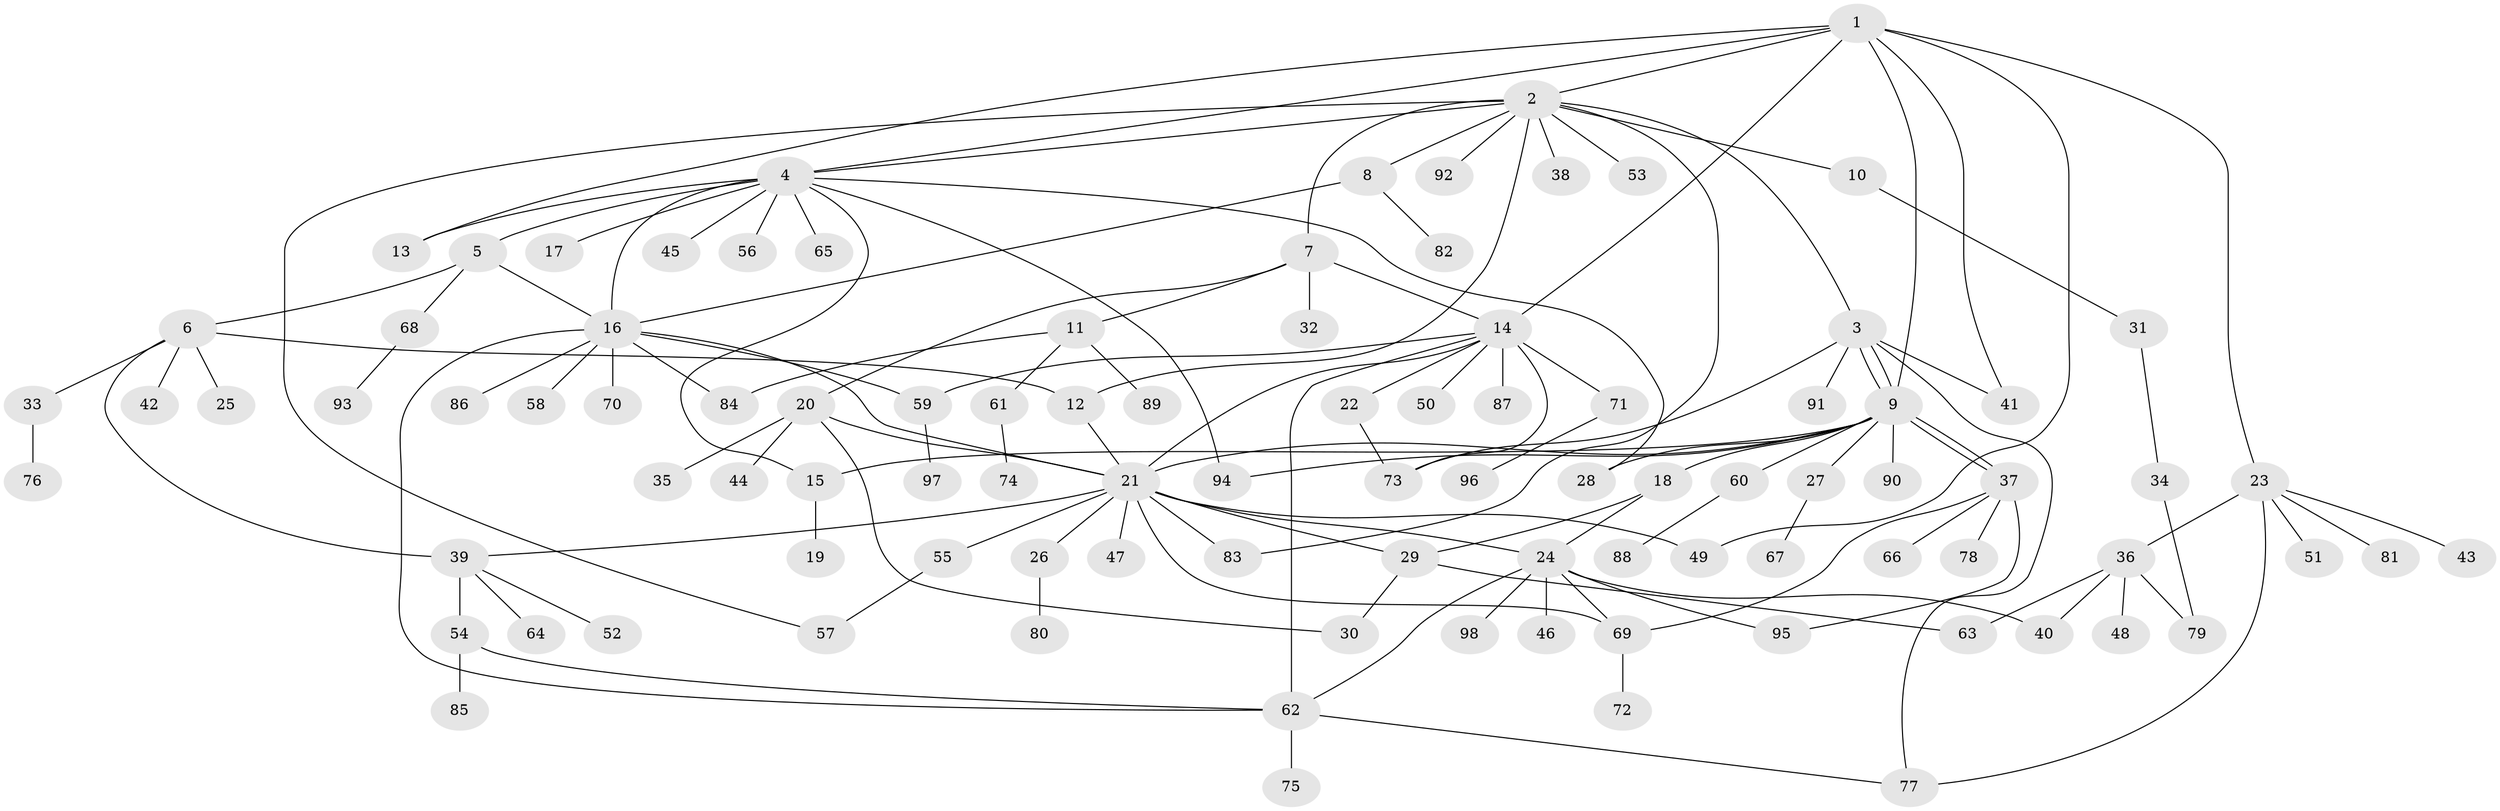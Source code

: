 // coarse degree distribution, {2: 0.2542372881355932, 4: 0.0847457627118644, 5: 0.1016949152542373, 3: 0.06779661016949153, 1: 0.3559322033898305, 10: 0.05084745762711865, 13: 0.01694915254237288, 7: 0.03389830508474576, 8: 0.03389830508474576}
// Generated by graph-tools (version 1.1) at 2025/36/03/04/25 23:36:46]
// undirected, 98 vertices, 136 edges
graph export_dot {
  node [color=gray90,style=filled];
  1;
  2;
  3;
  4;
  5;
  6;
  7;
  8;
  9;
  10;
  11;
  12;
  13;
  14;
  15;
  16;
  17;
  18;
  19;
  20;
  21;
  22;
  23;
  24;
  25;
  26;
  27;
  28;
  29;
  30;
  31;
  32;
  33;
  34;
  35;
  36;
  37;
  38;
  39;
  40;
  41;
  42;
  43;
  44;
  45;
  46;
  47;
  48;
  49;
  50;
  51;
  52;
  53;
  54;
  55;
  56;
  57;
  58;
  59;
  60;
  61;
  62;
  63;
  64;
  65;
  66;
  67;
  68;
  69;
  70;
  71;
  72;
  73;
  74;
  75;
  76;
  77;
  78;
  79;
  80;
  81;
  82;
  83;
  84;
  85;
  86;
  87;
  88;
  89;
  90;
  91;
  92;
  93;
  94;
  95;
  96;
  97;
  98;
  1 -- 2;
  1 -- 4;
  1 -- 9;
  1 -- 13;
  1 -- 14;
  1 -- 23;
  1 -- 41;
  1 -- 49;
  2 -- 3;
  2 -- 4;
  2 -- 7;
  2 -- 8;
  2 -- 10;
  2 -- 12;
  2 -- 38;
  2 -- 53;
  2 -- 57;
  2 -- 83;
  2 -- 92;
  3 -- 9;
  3 -- 9;
  3 -- 41;
  3 -- 73;
  3 -- 77;
  3 -- 91;
  4 -- 5;
  4 -- 13;
  4 -- 15;
  4 -- 16;
  4 -- 17;
  4 -- 28;
  4 -- 45;
  4 -- 56;
  4 -- 65;
  4 -- 94;
  5 -- 6;
  5 -- 16;
  5 -- 68;
  6 -- 12;
  6 -- 25;
  6 -- 33;
  6 -- 39;
  6 -- 42;
  7 -- 11;
  7 -- 14;
  7 -- 20;
  7 -- 32;
  8 -- 16;
  8 -- 82;
  9 -- 15;
  9 -- 18;
  9 -- 21;
  9 -- 27;
  9 -- 28;
  9 -- 37;
  9 -- 37;
  9 -- 60;
  9 -- 90;
  9 -- 94;
  10 -- 31;
  11 -- 61;
  11 -- 84;
  11 -- 89;
  12 -- 21;
  14 -- 21;
  14 -- 22;
  14 -- 50;
  14 -- 59;
  14 -- 62;
  14 -- 71;
  14 -- 73;
  14 -- 87;
  15 -- 19;
  16 -- 21;
  16 -- 58;
  16 -- 59;
  16 -- 62;
  16 -- 70;
  16 -- 84;
  16 -- 86;
  18 -- 24;
  18 -- 29;
  20 -- 21;
  20 -- 30;
  20 -- 35;
  20 -- 44;
  21 -- 24;
  21 -- 26;
  21 -- 29;
  21 -- 39;
  21 -- 47;
  21 -- 49;
  21 -- 55;
  21 -- 69;
  21 -- 83;
  22 -- 73;
  23 -- 36;
  23 -- 43;
  23 -- 51;
  23 -- 77;
  23 -- 81;
  24 -- 40;
  24 -- 46;
  24 -- 62;
  24 -- 69;
  24 -- 95;
  24 -- 98;
  26 -- 80;
  27 -- 67;
  29 -- 30;
  29 -- 63;
  31 -- 34;
  33 -- 76;
  34 -- 79;
  36 -- 40;
  36 -- 48;
  36 -- 63;
  36 -- 79;
  37 -- 66;
  37 -- 69;
  37 -- 78;
  37 -- 95;
  39 -- 52;
  39 -- 54;
  39 -- 64;
  54 -- 62;
  54 -- 85;
  55 -- 57;
  59 -- 97;
  60 -- 88;
  61 -- 74;
  62 -- 75;
  62 -- 77;
  68 -- 93;
  69 -- 72;
  71 -- 96;
}
